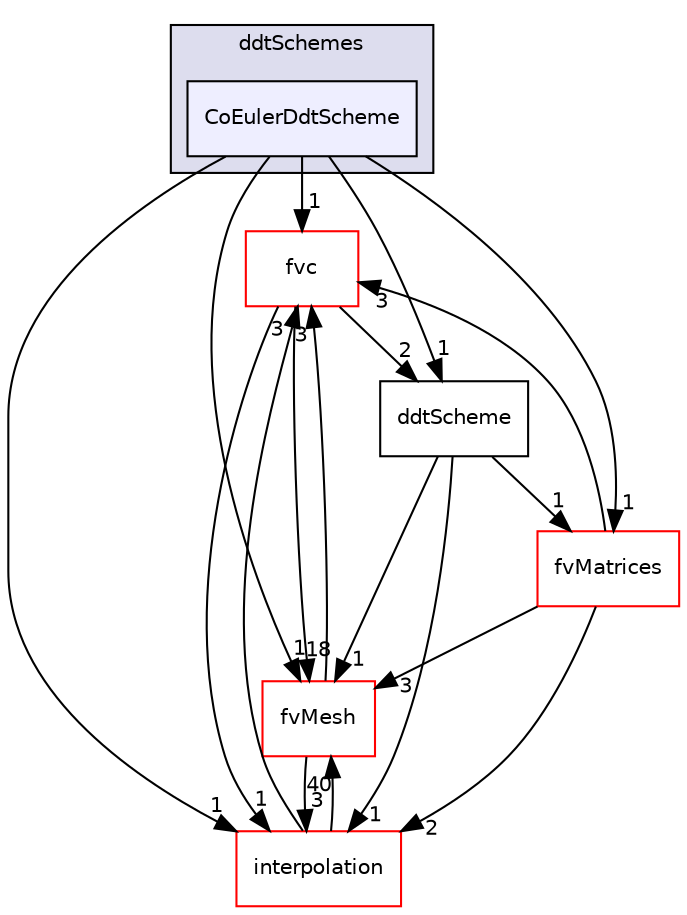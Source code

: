 digraph "src/finiteVolume/finiteVolume/ddtSchemes/CoEulerDdtScheme" {
  bgcolor=transparent;
  compound=true
  node [ fontsize="10", fontname="Helvetica"];
  edge [ labelfontsize="10", labelfontname="Helvetica"];
  subgraph clusterdir_91771073560c986101bf22be7764122a {
    graph [ bgcolor="#ddddee", pencolor="black", label="ddtSchemes" fontname="Helvetica", fontsize="10", URL="dir_91771073560c986101bf22be7764122a.html"]
  dir_319e35742be97dd39dc64120b058bf02 [shape=box, label="CoEulerDdtScheme", style="filled", fillcolor="#eeeeff", pencolor="black", URL="dir_319e35742be97dd39dc64120b058bf02.html"];
  }
  dir_f4030f3362933683136e1dae328f10c0 [shape=box label="fvc" color="red" URL="dir_f4030f3362933683136e1dae328f10c0.html"];
  dir_c382fa095c9c33d8673c0dd60aaef275 [shape=box label="fvMesh" color="red" URL="dir_c382fa095c9c33d8673c0dd60aaef275.html"];
  dir_a586eb954e2e5e74ecf6fe95a2457777 [shape=box label="interpolation" color="red" URL="dir_a586eb954e2e5e74ecf6fe95a2457777.html"];
  dir_20931bf3fe2fda4520b5e1e32c247b67 [shape=box label="ddtScheme" URL="dir_20931bf3fe2fda4520b5e1e32c247b67.html"];
  dir_5d57e3901430bcc99a7ddac11a899224 [shape=box label="fvMatrices" color="red" URL="dir_5d57e3901430bcc99a7ddac11a899224.html"];
  dir_319e35742be97dd39dc64120b058bf02->dir_f4030f3362933683136e1dae328f10c0 [headlabel="1", labeldistance=1.5 headhref="dir_001067_001078.html"];
  dir_319e35742be97dd39dc64120b058bf02->dir_c382fa095c9c33d8673c0dd60aaef275 [headlabel="1", labeldistance=1.5 headhref="dir_001067_001115.html"];
  dir_319e35742be97dd39dc64120b058bf02->dir_a586eb954e2e5e74ecf6fe95a2457777 [headlabel="1", labeldistance=1.5 headhref="dir_001067_001161.html"];
  dir_319e35742be97dd39dc64120b058bf02->dir_20931bf3fe2fda4520b5e1e32c247b67 [headlabel="1", labeldistance=1.5 headhref="dir_001067_001069.html"];
  dir_319e35742be97dd39dc64120b058bf02->dir_5d57e3901430bcc99a7ddac11a899224 [headlabel="1", labeldistance=1.5 headhref="dir_001067_001107.html"];
  dir_f4030f3362933683136e1dae328f10c0->dir_c382fa095c9c33d8673c0dd60aaef275 [headlabel="18", labeldistance=1.5 headhref="dir_001078_001115.html"];
  dir_f4030f3362933683136e1dae328f10c0->dir_a586eb954e2e5e74ecf6fe95a2457777 [headlabel="1", labeldistance=1.5 headhref="dir_001078_001161.html"];
  dir_f4030f3362933683136e1dae328f10c0->dir_20931bf3fe2fda4520b5e1e32c247b67 [headlabel="2", labeldistance=1.5 headhref="dir_001078_001069.html"];
  dir_c382fa095c9c33d8673c0dd60aaef275->dir_f4030f3362933683136e1dae328f10c0 [headlabel="3", labeldistance=1.5 headhref="dir_001115_001078.html"];
  dir_c382fa095c9c33d8673c0dd60aaef275->dir_a586eb954e2e5e74ecf6fe95a2457777 [headlabel="3", labeldistance=1.5 headhref="dir_001115_001161.html"];
  dir_a586eb954e2e5e74ecf6fe95a2457777->dir_f4030f3362933683136e1dae328f10c0 [headlabel="3", labeldistance=1.5 headhref="dir_001161_001078.html"];
  dir_a586eb954e2e5e74ecf6fe95a2457777->dir_c382fa095c9c33d8673c0dd60aaef275 [headlabel="40", labeldistance=1.5 headhref="dir_001161_001115.html"];
  dir_20931bf3fe2fda4520b5e1e32c247b67->dir_c382fa095c9c33d8673c0dd60aaef275 [headlabel="1", labeldistance=1.5 headhref="dir_001069_001115.html"];
  dir_20931bf3fe2fda4520b5e1e32c247b67->dir_a586eb954e2e5e74ecf6fe95a2457777 [headlabel="1", labeldistance=1.5 headhref="dir_001069_001161.html"];
  dir_20931bf3fe2fda4520b5e1e32c247b67->dir_5d57e3901430bcc99a7ddac11a899224 [headlabel="1", labeldistance=1.5 headhref="dir_001069_001107.html"];
  dir_5d57e3901430bcc99a7ddac11a899224->dir_f4030f3362933683136e1dae328f10c0 [headlabel="3", labeldistance=1.5 headhref="dir_001107_001078.html"];
  dir_5d57e3901430bcc99a7ddac11a899224->dir_c382fa095c9c33d8673c0dd60aaef275 [headlabel="3", labeldistance=1.5 headhref="dir_001107_001115.html"];
  dir_5d57e3901430bcc99a7ddac11a899224->dir_a586eb954e2e5e74ecf6fe95a2457777 [headlabel="2", labeldistance=1.5 headhref="dir_001107_001161.html"];
}
